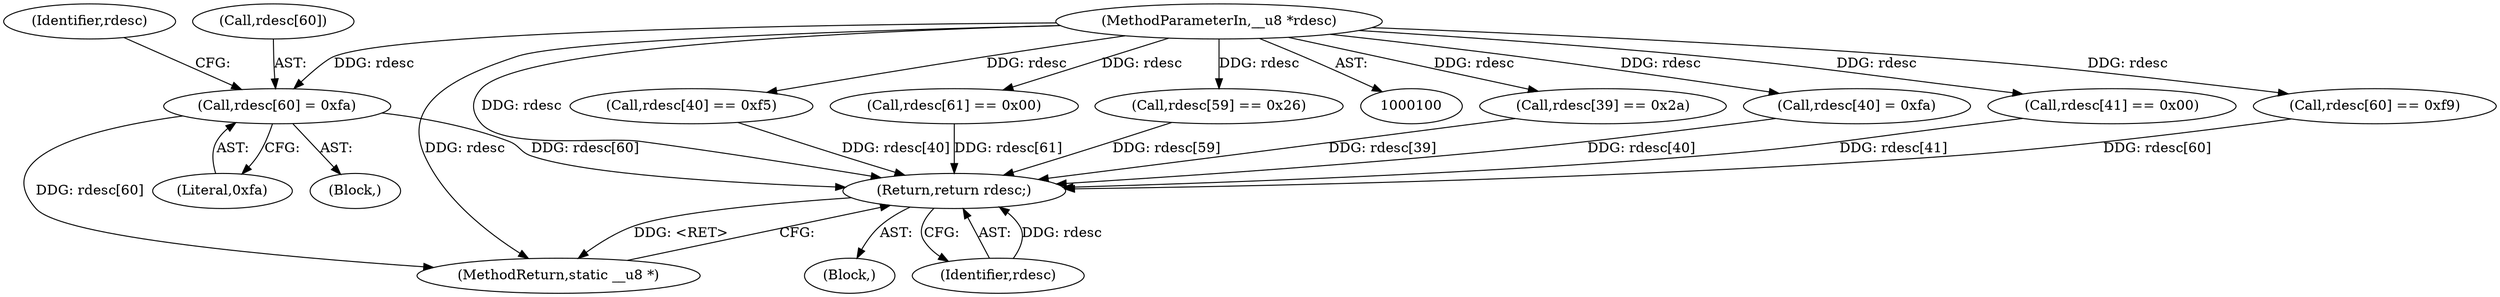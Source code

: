 digraph "0_linux_4ab25786c87eb20857bbb715c3ae34ec8fd6a214_3@array" {
"1000150" [label="(Call,rdesc[60] = 0xfa)"];
"1000102" [label="(MethodParameterIn,__u8 *rdesc)"];
"1000160" [label="(Return,return rdesc;)"];
"1000104" [label="(Block,)"];
"1000102" [label="(MethodParameterIn,__u8 *rdesc)"];
"1000118" [label="(Call,rdesc[40] == 0xf5)"];
"1000162" [label="(MethodReturn,static __u8 *)"];
"1000141" [label="(Call,rdesc[61] == 0x00)"];
"1000130" [label="(Call,rdesc[59] == 0x26)"];
"1000150" [label="(Call,rdesc[60] = 0xfa)"];
"1000112" [label="(Call,rdesc[39] == 0x2a)"];
"1000155" [label="(Call,rdesc[40] = 0xfa)"];
"1000161" [label="(Identifier,rdesc)"];
"1000124" [label="(Call,rdesc[41] == 0x00)"];
"1000136" [label="(Call,rdesc[60] == 0xf9)"];
"1000157" [label="(Identifier,rdesc)"];
"1000146" [label="(Block,)"];
"1000154" [label="(Literal,0xfa)"];
"1000151" [label="(Call,rdesc[60])"];
"1000160" [label="(Return,return rdesc;)"];
"1000150" -> "1000146"  [label="AST: "];
"1000150" -> "1000154"  [label="CFG: "];
"1000151" -> "1000150"  [label="AST: "];
"1000154" -> "1000150"  [label="AST: "];
"1000157" -> "1000150"  [label="CFG: "];
"1000150" -> "1000162"  [label="DDG: rdesc[60]"];
"1000102" -> "1000150"  [label="DDG: rdesc"];
"1000150" -> "1000160"  [label="DDG: rdesc[60]"];
"1000102" -> "1000100"  [label="AST: "];
"1000102" -> "1000162"  [label="DDG: rdesc"];
"1000102" -> "1000112"  [label="DDG: rdesc"];
"1000102" -> "1000118"  [label="DDG: rdesc"];
"1000102" -> "1000124"  [label="DDG: rdesc"];
"1000102" -> "1000130"  [label="DDG: rdesc"];
"1000102" -> "1000136"  [label="DDG: rdesc"];
"1000102" -> "1000141"  [label="DDG: rdesc"];
"1000102" -> "1000155"  [label="DDG: rdesc"];
"1000102" -> "1000160"  [label="DDG: rdesc"];
"1000160" -> "1000104"  [label="AST: "];
"1000160" -> "1000161"  [label="CFG: "];
"1000161" -> "1000160"  [label="AST: "];
"1000162" -> "1000160"  [label="CFG: "];
"1000160" -> "1000162"  [label="DDG: <RET>"];
"1000161" -> "1000160"  [label="DDG: rdesc"];
"1000141" -> "1000160"  [label="DDG: rdesc[61]"];
"1000124" -> "1000160"  [label="DDG: rdesc[41]"];
"1000112" -> "1000160"  [label="DDG: rdesc[39]"];
"1000155" -> "1000160"  [label="DDG: rdesc[40]"];
"1000118" -> "1000160"  [label="DDG: rdesc[40]"];
"1000136" -> "1000160"  [label="DDG: rdesc[60]"];
"1000130" -> "1000160"  [label="DDG: rdesc[59]"];
}
